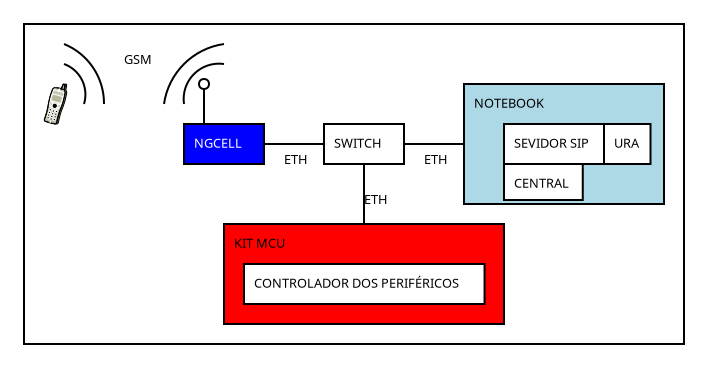<?xml version="1.0" encoding="UTF-8"?>
<dia:diagram xmlns:dia="http://www.lysator.liu.se/~alla/dia/">
  <dia:layer name="Segundo Plano" visible="true" active="true">
    <dia:object type="AADL - Data" version="0" id="O0">
      <dia:attribute name="obj_pos">
        <dia:point val="10,3"/>
      </dia:attribute>
      <dia:attribute name="obj_bb">
        <dia:rectangle val="8.85,1.85;44.15,20.15"/>
      </dia:attribute>
      <dia:attribute name="elem_corner">
        <dia:point val="10,3"/>
      </dia:attribute>
      <dia:attribute name="elem_width">
        <dia:real val="33"/>
      </dia:attribute>
      <dia:attribute name="elem_height">
        <dia:real val="16"/>
      </dia:attribute>
      <dia:attribute name="obj_pos">
        <dia:point val="10,3"/>
      </dia:attribute>
      <dia:attribute name="obj_bb">
        <dia:rectangle val="8.85,1.85;44.15,20.15"/>
      </dia:attribute>
      <dia:attribute name="meta">
        <dia:composite type="dict"/>
      </dia:attribute>
      <dia:attribute name="elem_corner">
        <dia:point val="10,3"/>
      </dia:attribute>
      <dia:attribute name="elem_width">
        <dia:real val="33"/>
      </dia:attribute>
      <dia:attribute name="elem_height">
        <dia:real val="16"/>
      </dia:attribute>
      <dia:attribute name="declaration">
        <dia:string>##</dia:string>
      </dia:attribute>
      <dia:attribute name="line_colour">
        <dia:color val="#000000"/>
      </dia:attribute>
      <dia:attribute name="fill_colour">
        <dia:color val="#ffffff"/>
      </dia:attribute>
      <dia:attribute name="name">
        <dia:composite type="text">
          <dia:attribute name="string">
            <dia:string>##</dia:string>
          </dia:attribute>
          <dia:attribute name="font">
            <dia:font family="sans" style="0" name="Helvetica"/>
          </dia:attribute>
          <dia:attribute name="height">
            <dia:real val="0.8"/>
          </dia:attribute>
          <dia:attribute name="pos">
            <dia:point val="10.5,4.095"/>
          </dia:attribute>
          <dia:attribute name="color">
            <dia:color val="#000000"/>
          </dia:attribute>
          <dia:attribute name="alignment">
            <dia:enum val="0"/>
          </dia:attribute>
        </dia:composite>
      </dia:attribute>
      <dia:attribute name="aadlbox_ports"/>
      <dia:attribute name="aadlbox_connections"/>
    </dia:object>
    <dia:object type="Cisco - Cellular phone" version="1" id="O1">
      <dia:attribute name="obj_pos">
        <dia:point val="11,6"/>
      </dia:attribute>
      <dia:attribute name="obj_bb">
        <dia:rectangle val="10.771,5.352;12.758,8.008"/>
      </dia:attribute>
      <dia:attribute name="meta">
        <dia:composite type="dict"/>
      </dia:attribute>
      <dia:attribute name="elem_corner">
        <dia:point val="11,6"/>
      </dia:attribute>
      <dia:attribute name="elem_width">
        <dia:real val="1.153"/>
      </dia:attribute>
      <dia:attribute name="elem_height">
        <dia:real val="2"/>
      </dia:attribute>
      <dia:attribute name="line_width">
        <dia:real val="0.1"/>
      </dia:attribute>
      <dia:attribute name="line_colour">
        <dia:color val="#000000"/>
      </dia:attribute>
      <dia:attribute name="fill_colour">
        <dia:color val="#ffffff"/>
      </dia:attribute>
      <dia:attribute name="show_background">
        <dia:boolean val="true"/>
      </dia:attribute>
      <dia:attribute name="line_style">
        <dia:enum val="0"/>
        <dia:real val="1"/>
      </dia:attribute>
      <dia:attribute name="flip_horizontal">
        <dia:boolean val="false"/>
      </dia:attribute>
      <dia:attribute name="flip_vertical">
        <dia:boolean val="false"/>
      </dia:attribute>
      <dia:attribute name="subscale">
        <dia:real val="1"/>
      </dia:attribute>
    </dia:object>
    <dia:object type="Standard - Arc" version="0" id="O2">
      <dia:attribute name="obj_pos">
        <dia:point val="13,7"/>
      </dia:attribute>
      <dia:attribute name="obj_bb">
        <dia:rectangle val="11.933,4.933;13.121,7.067"/>
      </dia:attribute>
      <dia:attribute name="conn_endpoints">
        <dia:point val="13,7"/>
        <dia:point val="12,5"/>
      </dia:attribute>
      <dia:attribute name="curve_distance">
        <dia:real val="0.447"/>
      </dia:attribute>
    </dia:object>
    <dia:object type="Standard - Arc" version="0" id="O3">
      <dia:attribute name="obj_pos">
        <dia:point val="12,4"/>
      </dia:attribute>
      <dia:attribute name="obj_bb">
        <dia:rectangle val="11.931,3.931;14.069,7.069"/>
      </dia:attribute>
      <dia:attribute name="conn_endpoints">
        <dia:point val="12,4"/>
        <dia:point val="14,7"/>
      </dia:attribute>
      <dia:attribute name="curve_distance">
        <dia:real val="-0.555"/>
      </dia:attribute>
    </dia:object>
    <dia:object type="Standard - Arc" version="0" id="O4">
      <dia:attribute name="obj_pos">
        <dia:point val="17,7"/>
      </dia:attribute>
      <dia:attribute name="obj_bb">
        <dia:rectangle val="16.929,3.929;20.071,7.071"/>
      </dia:attribute>
      <dia:attribute name="conn_endpoints">
        <dia:point val="17,7"/>
        <dia:point val="20,4"/>
      </dia:attribute>
      <dia:attribute name="curve_distance">
        <dia:real val="-0.707"/>
      </dia:attribute>
    </dia:object>
    <dia:object type="Standard - Arc" version="0" id="O5">
      <dia:attribute name="obj_pos">
        <dia:point val="18,7"/>
      </dia:attribute>
      <dia:attribute name="obj_bb">
        <dia:rectangle val="17.929,4.929;20.071,7.071"/>
      </dia:attribute>
      <dia:attribute name="conn_endpoints">
        <dia:point val="18,7"/>
        <dia:point val="20,5"/>
      </dia:attribute>
      <dia:attribute name="curve_distance">
        <dia:real val="-0.707"/>
      </dia:attribute>
    </dia:object>
    <dia:object type="AADL - Data" version="0" id="O6">
      <dia:attribute name="obj_pos">
        <dia:point val="18,8"/>
      </dia:attribute>
      <dia:attribute name="obj_bb">
        <dia:rectangle val="16.85,6.85;23.15,11.15"/>
      </dia:attribute>
      <dia:attribute name="elem_corner">
        <dia:point val="18,8"/>
      </dia:attribute>
      <dia:attribute name="elem_width">
        <dia:real val="4"/>
      </dia:attribute>
      <dia:attribute name="elem_height">
        <dia:real val="2"/>
      </dia:attribute>
      <dia:attribute name="obj_pos">
        <dia:point val="18,8"/>
      </dia:attribute>
      <dia:attribute name="obj_bb">
        <dia:rectangle val="16.85,6.85;23.15,11.15"/>
      </dia:attribute>
      <dia:attribute name="meta">
        <dia:composite type="dict"/>
      </dia:attribute>
      <dia:attribute name="elem_corner">
        <dia:point val="18,8"/>
      </dia:attribute>
      <dia:attribute name="elem_width">
        <dia:real val="4"/>
      </dia:attribute>
      <dia:attribute name="elem_height">
        <dia:real val="2"/>
      </dia:attribute>
      <dia:attribute name="declaration">
        <dia:string>##</dia:string>
      </dia:attribute>
      <dia:attribute name="line_colour">
        <dia:color val="#000000"/>
      </dia:attribute>
      <dia:attribute name="fill_colour">
        <dia:color val="#0000ff"/>
      </dia:attribute>
      <dia:attribute name="name">
        <dia:composite type="text">
          <dia:attribute name="string">
            <dia:string>#NGCELL#</dia:string>
          </dia:attribute>
          <dia:attribute name="font">
            <dia:font family="sans" style="0" name="Helvetica"/>
          </dia:attribute>
          <dia:attribute name="height">
            <dia:real val="0.8"/>
          </dia:attribute>
          <dia:attribute name="pos">
            <dia:point val="18.5,9.095"/>
          </dia:attribute>
          <dia:attribute name="color">
            <dia:color val="#ffffff"/>
          </dia:attribute>
          <dia:attribute name="alignment">
            <dia:enum val="0"/>
          </dia:attribute>
        </dia:composite>
      </dia:attribute>
      <dia:attribute name="aadlbox_ports"/>
      <dia:attribute name="aadlbox_connections"/>
    </dia:object>
    <dia:object type="Standard - Line" version="0" id="O7">
      <dia:attribute name="obj_pos">
        <dia:point val="19,8"/>
      </dia:attribute>
      <dia:attribute name="obj_bb">
        <dia:rectangle val="18.95,5.95;19.05,8.05"/>
      </dia:attribute>
      <dia:attribute name="conn_endpoints">
        <dia:point val="19,8"/>
        <dia:point val="19,6"/>
      </dia:attribute>
      <dia:attribute name="numcp">
        <dia:int val="1"/>
      </dia:attribute>
    </dia:object>
    <dia:object type="Standard - Ellipse" version="0" id="O8">
      <dia:attribute name="obj_pos">
        <dia:point val="18.75,5.75"/>
      </dia:attribute>
      <dia:attribute name="obj_bb">
        <dia:rectangle val="18.7,5.7;19.3,6.3"/>
      </dia:attribute>
      <dia:attribute name="elem_corner">
        <dia:point val="18.75,5.75"/>
      </dia:attribute>
      <dia:attribute name="elem_width">
        <dia:real val="0.5"/>
      </dia:attribute>
      <dia:attribute name="elem_height">
        <dia:real val="0.5"/>
      </dia:attribute>
    </dia:object>
    <dia:object type="AADL - Data" version="0" id="O9">
      <dia:attribute name="obj_pos">
        <dia:point val="25,8"/>
      </dia:attribute>
      <dia:attribute name="obj_bb">
        <dia:rectangle val="23.85,6.85;30.15,11.15"/>
      </dia:attribute>
      <dia:attribute name="elem_corner">
        <dia:point val="25,8"/>
      </dia:attribute>
      <dia:attribute name="elem_width">
        <dia:real val="4"/>
      </dia:attribute>
      <dia:attribute name="elem_height">
        <dia:real val="2"/>
      </dia:attribute>
      <dia:attribute name="obj_pos">
        <dia:point val="25,8"/>
      </dia:attribute>
      <dia:attribute name="obj_bb">
        <dia:rectangle val="23.85,6.85;30.15,11.15"/>
      </dia:attribute>
      <dia:attribute name="meta">
        <dia:composite type="dict"/>
      </dia:attribute>
      <dia:attribute name="elem_corner">
        <dia:point val="25,8"/>
      </dia:attribute>
      <dia:attribute name="elem_width">
        <dia:real val="4"/>
      </dia:attribute>
      <dia:attribute name="elem_height">
        <dia:real val="2"/>
      </dia:attribute>
      <dia:attribute name="declaration">
        <dia:string>##</dia:string>
      </dia:attribute>
      <dia:attribute name="line_colour">
        <dia:color val="#000000"/>
      </dia:attribute>
      <dia:attribute name="fill_colour">
        <dia:color val="#ffffff"/>
      </dia:attribute>
      <dia:attribute name="name">
        <dia:composite type="text">
          <dia:attribute name="string">
            <dia:string>#SWITCH#</dia:string>
          </dia:attribute>
          <dia:attribute name="font">
            <dia:font family="sans" style="0" name="Helvetica"/>
          </dia:attribute>
          <dia:attribute name="height">
            <dia:real val="0.8"/>
          </dia:attribute>
          <dia:attribute name="pos">
            <dia:point val="25.5,9.095"/>
          </dia:attribute>
          <dia:attribute name="color">
            <dia:color val="#000000"/>
          </dia:attribute>
          <dia:attribute name="alignment">
            <dia:enum val="0"/>
          </dia:attribute>
        </dia:composite>
      </dia:attribute>
      <dia:attribute name="aadlbox_ports"/>
      <dia:attribute name="aadlbox_connections"/>
    </dia:object>
    <dia:object type="Standard - Line" version="0" id="O10">
      <dia:attribute name="obj_pos">
        <dia:point val="22,9"/>
      </dia:attribute>
      <dia:attribute name="obj_bb">
        <dia:rectangle val="21.95,8.95;25.05,9.05"/>
      </dia:attribute>
      <dia:attribute name="conn_endpoints">
        <dia:point val="22,9"/>
        <dia:point val="25,9"/>
      </dia:attribute>
      <dia:attribute name="numcp">
        <dia:int val="1"/>
      </dia:attribute>
    </dia:object>
    <dia:object type="AADL - Data" version="0" id="O11">
      <dia:attribute name="obj_pos">
        <dia:point val="20,13"/>
      </dia:attribute>
      <dia:attribute name="obj_bb">
        <dia:rectangle val="18.85,11.85;35.15,19.15"/>
      </dia:attribute>
      <dia:attribute name="elem_corner">
        <dia:point val="20,13"/>
      </dia:attribute>
      <dia:attribute name="elem_width">
        <dia:real val="14"/>
      </dia:attribute>
      <dia:attribute name="elem_height">
        <dia:real val="5"/>
      </dia:attribute>
      <dia:attribute name="obj_pos">
        <dia:point val="20,13"/>
      </dia:attribute>
      <dia:attribute name="obj_bb">
        <dia:rectangle val="18.85,11.85;35.15,19.15"/>
      </dia:attribute>
      <dia:attribute name="meta">
        <dia:composite type="dict"/>
      </dia:attribute>
      <dia:attribute name="elem_corner">
        <dia:point val="20,13"/>
      </dia:attribute>
      <dia:attribute name="elem_width">
        <dia:real val="14"/>
      </dia:attribute>
      <dia:attribute name="elem_height">
        <dia:real val="5"/>
      </dia:attribute>
      <dia:attribute name="declaration">
        <dia:string>##</dia:string>
      </dia:attribute>
      <dia:attribute name="line_colour">
        <dia:color val="#000000"/>
      </dia:attribute>
      <dia:attribute name="fill_colour">
        <dia:color val="#ff0000"/>
      </dia:attribute>
      <dia:attribute name="name">
        <dia:composite type="text">
          <dia:attribute name="string">
            <dia:string>#KIT MCU#</dia:string>
          </dia:attribute>
          <dia:attribute name="font">
            <dia:font family="sans" style="0" name="Helvetica"/>
          </dia:attribute>
          <dia:attribute name="height">
            <dia:real val="0.8"/>
          </dia:attribute>
          <dia:attribute name="pos">
            <dia:point val="20.5,14.095"/>
          </dia:attribute>
          <dia:attribute name="color">
            <dia:color val="#000000"/>
          </dia:attribute>
          <dia:attribute name="alignment">
            <dia:enum val="0"/>
          </dia:attribute>
        </dia:composite>
      </dia:attribute>
      <dia:attribute name="aadlbox_ports"/>
      <dia:attribute name="aadlbox_connections"/>
    </dia:object>
    <dia:object type="Standard - Line" version="0" id="O12">
      <dia:attribute name="obj_pos">
        <dia:point val="27,10"/>
      </dia:attribute>
      <dia:attribute name="obj_bb">
        <dia:rectangle val="26.95,9.95;27.05,13.05"/>
      </dia:attribute>
      <dia:attribute name="conn_endpoints">
        <dia:point val="27,10"/>
        <dia:point val="27,13"/>
      </dia:attribute>
      <dia:attribute name="numcp">
        <dia:int val="1"/>
      </dia:attribute>
    </dia:object>
    <dia:object type="AADL - Data" version="0" id="O13">
      <dia:attribute name="obj_pos">
        <dia:point val="32,6"/>
      </dia:attribute>
      <dia:attribute name="obj_bb">
        <dia:rectangle val="30.85,4.85;43.15,13.15"/>
      </dia:attribute>
      <dia:attribute name="elem_corner">
        <dia:point val="32,6"/>
      </dia:attribute>
      <dia:attribute name="elem_width">
        <dia:real val="10"/>
      </dia:attribute>
      <dia:attribute name="elem_height">
        <dia:real val="6"/>
      </dia:attribute>
      <dia:attribute name="obj_pos">
        <dia:point val="32,6"/>
      </dia:attribute>
      <dia:attribute name="obj_bb">
        <dia:rectangle val="30.85,4.85;43.15,13.15"/>
      </dia:attribute>
      <dia:attribute name="meta">
        <dia:composite type="dict"/>
      </dia:attribute>
      <dia:attribute name="elem_corner">
        <dia:point val="32,6"/>
      </dia:attribute>
      <dia:attribute name="elem_width">
        <dia:real val="10"/>
      </dia:attribute>
      <dia:attribute name="elem_height">
        <dia:real val="6"/>
      </dia:attribute>
      <dia:attribute name="declaration">
        <dia:string>##</dia:string>
      </dia:attribute>
      <dia:attribute name="line_colour">
        <dia:color val="#000000"/>
      </dia:attribute>
      <dia:attribute name="fill_colour">
        <dia:color val="#add8e6"/>
      </dia:attribute>
      <dia:attribute name="name">
        <dia:composite type="text">
          <dia:attribute name="string">
            <dia:string>#NOTEBOOK#</dia:string>
          </dia:attribute>
          <dia:attribute name="font">
            <dia:font family="sans" style="0" name="Helvetica"/>
          </dia:attribute>
          <dia:attribute name="height">
            <dia:real val="0.8"/>
          </dia:attribute>
          <dia:attribute name="pos">
            <dia:point val="32.5,7.095"/>
          </dia:attribute>
          <dia:attribute name="color">
            <dia:color val="#000000"/>
          </dia:attribute>
          <dia:attribute name="alignment">
            <dia:enum val="0"/>
          </dia:attribute>
        </dia:composite>
      </dia:attribute>
      <dia:attribute name="aadlbox_ports"/>
      <dia:attribute name="aadlbox_connections"/>
    </dia:object>
    <dia:object type="AADL - Data" version="0" id="O14">
      <dia:attribute name="obj_pos">
        <dia:point val="34,8"/>
      </dia:attribute>
      <dia:attribute name="obj_bb">
        <dia:rectangle val="32.85,6.85;40.218,11.15"/>
      </dia:attribute>
      <dia:attribute name="elem_corner">
        <dia:point val="34,8"/>
      </dia:attribute>
      <dia:attribute name="elem_width">
        <dia:real val="5.067"/>
      </dia:attribute>
      <dia:attribute name="elem_height">
        <dia:real val="2"/>
      </dia:attribute>
      <dia:attribute name="obj_pos">
        <dia:point val="34,8"/>
      </dia:attribute>
      <dia:attribute name="obj_bb">
        <dia:rectangle val="32.85,6.85;40.218,11.15"/>
      </dia:attribute>
      <dia:attribute name="meta">
        <dia:composite type="dict"/>
      </dia:attribute>
      <dia:attribute name="elem_corner">
        <dia:point val="34,8"/>
      </dia:attribute>
      <dia:attribute name="elem_width">
        <dia:real val="5.067"/>
      </dia:attribute>
      <dia:attribute name="elem_height">
        <dia:real val="2"/>
      </dia:attribute>
      <dia:attribute name="declaration">
        <dia:string>##</dia:string>
      </dia:attribute>
      <dia:attribute name="line_colour">
        <dia:color val="#000000"/>
      </dia:attribute>
      <dia:attribute name="fill_colour">
        <dia:color val="#ffffff"/>
      </dia:attribute>
      <dia:attribute name="name">
        <dia:composite type="text">
          <dia:attribute name="string">
            <dia:string>#SEVIDOR SIP#</dia:string>
          </dia:attribute>
          <dia:attribute name="font">
            <dia:font family="sans" style="0" name="Helvetica"/>
          </dia:attribute>
          <dia:attribute name="height">
            <dia:real val="0.8"/>
          </dia:attribute>
          <dia:attribute name="pos">
            <dia:point val="34.5,9.095"/>
          </dia:attribute>
          <dia:attribute name="color">
            <dia:color val="#000000"/>
          </dia:attribute>
          <dia:attribute name="alignment">
            <dia:enum val="0"/>
          </dia:attribute>
        </dia:composite>
      </dia:attribute>
      <dia:attribute name="aadlbox_ports"/>
      <dia:attribute name="aadlbox_connections"/>
    </dia:object>
    <dia:object type="AADL - Data" version="0" id="O15">
      <dia:attribute name="obj_pos">
        <dia:point val="39,8"/>
      </dia:attribute>
      <dia:attribute name="obj_bb">
        <dia:rectangle val="37.85,6.85;42.475,11.15"/>
      </dia:attribute>
      <dia:attribute name="elem_corner">
        <dia:point val="39,8"/>
      </dia:attribute>
      <dia:attribute name="elem_width">
        <dia:real val="2.325"/>
      </dia:attribute>
      <dia:attribute name="elem_height">
        <dia:real val="2"/>
      </dia:attribute>
      <dia:attribute name="obj_pos">
        <dia:point val="39,8"/>
      </dia:attribute>
      <dia:attribute name="obj_bb">
        <dia:rectangle val="37.85,6.85;42.475,11.15"/>
      </dia:attribute>
      <dia:attribute name="meta">
        <dia:composite type="dict"/>
      </dia:attribute>
      <dia:attribute name="elem_corner">
        <dia:point val="39,8"/>
      </dia:attribute>
      <dia:attribute name="elem_width">
        <dia:real val="2.325"/>
      </dia:attribute>
      <dia:attribute name="elem_height">
        <dia:real val="2"/>
      </dia:attribute>
      <dia:attribute name="declaration">
        <dia:string>##</dia:string>
      </dia:attribute>
      <dia:attribute name="line_colour">
        <dia:color val="#000000"/>
      </dia:attribute>
      <dia:attribute name="fill_colour">
        <dia:color val="#ffffff"/>
      </dia:attribute>
      <dia:attribute name="name">
        <dia:composite type="text">
          <dia:attribute name="string">
            <dia:string>#URA#</dia:string>
          </dia:attribute>
          <dia:attribute name="font">
            <dia:font family="sans" style="0" name="Helvetica"/>
          </dia:attribute>
          <dia:attribute name="height">
            <dia:real val="0.8"/>
          </dia:attribute>
          <dia:attribute name="pos">
            <dia:point val="39.5,9.095"/>
          </dia:attribute>
          <dia:attribute name="color">
            <dia:color val="#000000"/>
          </dia:attribute>
          <dia:attribute name="alignment">
            <dia:enum val="0"/>
          </dia:attribute>
        </dia:composite>
      </dia:attribute>
      <dia:attribute name="aadlbox_ports"/>
      <dia:attribute name="aadlbox_connections"/>
    </dia:object>
    <dia:object type="AADL - Data" version="0" id="O16">
      <dia:attribute name="obj_pos">
        <dia:point val="34,10"/>
      </dia:attribute>
      <dia:attribute name="obj_bb">
        <dia:rectangle val="32.85,8.85;39.087,12.95"/>
      </dia:attribute>
      <dia:attribute name="elem_corner">
        <dia:point val="34,10"/>
      </dia:attribute>
      <dia:attribute name="elem_width">
        <dia:real val="3.938"/>
      </dia:attribute>
      <dia:attribute name="elem_height">
        <dia:real val="1.8"/>
      </dia:attribute>
      <dia:attribute name="obj_pos">
        <dia:point val="34,10"/>
      </dia:attribute>
      <dia:attribute name="obj_bb">
        <dia:rectangle val="32.85,8.85;39.087,12.95"/>
      </dia:attribute>
      <dia:attribute name="meta">
        <dia:composite type="dict"/>
      </dia:attribute>
      <dia:attribute name="elem_corner">
        <dia:point val="34,10"/>
      </dia:attribute>
      <dia:attribute name="elem_width">
        <dia:real val="3.938"/>
      </dia:attribute>
      <dia:attribute name="elem_height">
        <dia:real val="1.8"/>
      </dia:attribute>
      <dia:attribute name="declaration">
        <dia:string>##</dia:string>
      </dia:attribute>
      <dia:attribute name="line_colour">
        <dia:color val="#000000"/>
      </dia:attribute>
      <dia:attribute name="fill_colour">
        <dia:color val="#ffffff"/>
      </dia:attribute>
      <dia:attribute name="name">
        <dia:composite type="text">
          <dia:attribute name="string">
            <dia:string>#CENTRAL#</dia:string>
          </dia:attribute>
          <dia:attribute name="font">
            <dia:font family="sans" style="0" name="Helvetica"/>
          </dia:attribute>
          <dia:attribute name="height">
            <dia:real val="0.8"/>
          </dia:attribute>
          <dia:attribute name="pos">
            <dia:point val="34.5,11.095"/>
          </dia:attribute>
          <dia:attribute name="color">
            <dia:color val="#000000"/>
          </dia:attribute>
          <dia:attribute name="alignment">
            <dia:enum val="0"/>
          </dia:attribute>
        </dia:composite>
      </dia:attribute>
      <dia:attribute name="aadlbox_ports"/>
      <dia:attribute name="aadlbox_connections"/>
    </dia:object>
    <dia:object type="Standard - Line" version="0" id="O17">
      <dia:attribute name="obj_pos">
        <dia:point val="29,9"/>
      </dia:attribute>
      <dia:attribute name="obj_bb">
        <dia:rectangle val="28.95,8.95;32.05,9.05"/>
      </dia:attribute>
      <dia:attribute name="conn_endpoints">
        <dia:point val="29,9"/>
        <dia:point val="32,9"/>
      </dia:attribute>
      <dia:attribute name="numcp">
        <dia:int val="1"/>
      </dia:attribute>
    </dia:object>
    <dia:object type="AADL - Data" version="0" id="O18">
      <dia:attribute name="obj_pos">
        <dia:point val="21,15"/>
      </dia:attribute>
      <dia:attribute name="obj_bb">
        <dia:rectangle val="19.85,13.85;34.178,18.15"/>
      </dia:attribute>
      <dia:attribute name="elem_corner">
        <dia:point val="21,15"/>
      </dia:attribute>
      <dia:attribute name="elem_width">
        <dia:real val="12.027"/>
      </dia:attribute>
      <dia:attribute name="elem_height">
        <dia:real val="2"/>
      </dia:attribute>
      <dia:attribute name="obj_pos">
        <dia:point val="21,15"/>
      </dia:attribute>
      <dia:attribute name="obj_bb">
        <dia:rectangle val="19.85,13.85;34.178,18.15"/>
      </dia:attribute>
      <dia:attribute name="meta">
        <dia:composite type="dict"/>
      </dia:attribute>
      <dia:attribute name="elem_corner">
        <dia:point val="21,15"/>
      </dia:attribute>
      <dia:attribute name="elem_width">
        <dia:real val="12.027"/>
      </dia:attribute>
      <dia:attribute name="elem_height">
        <dia:real val="2"/>
      </dia:attribute>
      <dia:attribute name="declaration">
        <dia:string>##</dia:string>
      </dia:attribute>
      <dia:attribute name="line_colour">
        <dia:color val="#000000"/>
      </dia:attribute>
      <dia:attribute name="fill_colour">
        <dia:color val="#ffffff"/>
      </dia:attribute>
      <dia:attribute name="name">
        <dia:composite type="text">
          <dia:attribute name="string">
            <dia:string>#CONTROLADOR DOS PERIFÉRICOS#</dia:string>
          </dia:attribute>
          <dia:attribute name="font">
            <dia:font family="sans" style="0" name="Helvetica"/>
          </dia:attribute>
          <dia:attribute name="height">
            <dia:real val="0.8"/>
          </dia:attribute>
          <dia:attribute name="pos">
            <dia:point val="21.5,16.095"/>
          </dia:attribute>
          <dia:attribute name="color">
            <dia:color val="#000000"/>
          </dia:attribute>
          <dia:attribute name="alignment">
            <dia:enum val="0"/>
          </dia:attribute>
        </dia:composite>
      </dia:attribute>
      <dia:attribute name="aadlbox_ports"/>
      <dia:attribute name="aadlbox_connections"/>
    </dia:object>
    <dia:object type="Standard - Text" version="1" id="O19">
      <dia:attribute name="obj_pos">
        <dia:point val="23,10"/>
      </dia:attribute>
      <dia:attribute name="obj_bb">
        <dia:rectangle val="23,9.405;24.277,10.152"/>
      </dia:attribute>
      <dia:attribute name="text">
        <dia:composite type="text">
          <dia:attribute name="string">
            <dia:string>#ETH#</dia:string>
          </dia:attribute>
          <dia:attribute name="font">
            <dia:font family="sans" style="0" name="Helvetica"/>
          </dia:attribute>
          <dia:attribute name="height">
            <dia:real val="0.8"/>
          </dia:attribute>
          <dia:attribute name="pos">
            <dia:point val="23,10"/>
          </dia:attribute>
          <dia:attribute name="color">
            <dia:color val="#000000"/>
          </dia:attribute>
          <dia:attribute name="alignment">
            <dia:enum val="0"/>
          </dia:attribute>
        </dia:composite>
      </dia:attribute>
      <dia:attribute name="valign">
        <dia:enum val="3"/>
      </dia:attribute>
      <dia:childnode parent="O0"/>
    </dia:object>
    <dia:object type="Standard - Text" version="1" id="O20">
      <dia:attribute name="obj_pos">
        <dia:point val="30,10"/>
      </dia:attribute>
      <dia:attribute name="obj_bb">
        <dia:rectangle val="30,9.405;31.277,10.152"/>
      </dia:attribute>
      <dia:attribute name="text">
        <dia:composite type="text">
          <dia:attribute name="string">
            <dia:string>#ETH#</dia:string>
          </dia:attribute>
          <dia:attribute name="font">
            <dia:font family="sans" style="0" name="Helvetica"/>
          </dia:attribute>
          <dia:attribute name="height">
            <dia:real val="0.8"/>
          </dia:attribute>
          <dia:attribute name="pos">
            <dia:point val="30,10"/>
          </dia:attribute>
          <dia:attribute name="color">
            <dia:color val="#000000"/>
          </dia:attribute>
          <dia:attribute name="alignment">
            <dia:enum val="0"/>
          </dia:attribute>
        </dia:composite>
      </dia:attribute>
      <dia:attribute name="valign">
        <dia:enum val="3"/>
      </dia:attribute>
    </dia:object>
    <dia:object type="Standard - Text" version="1" id="O21">
      <dia:attribute name="obj_pos">
        <dia:point val="27,12"/>
      </dia:attribute>
      <dia:attribute name="obj_bb">
        <dia:rectangle val="26.981,11.386;28.277,12.19"/>
      </dia:attribute>
      <dia:attribute name="text">
        <dia:composite type="text">
          <dia:attribute name="string">
            <dia:string>#ETH#</dia:string>
          </dia:attribute>
          <dia:attribute name="font">
            <dia:font family="sans" style="0" name="Helvetica"/>
          </dia:attribute>
          <dia:attribute name="height">
            <dia:real val="0.8"/>
          </dia:attribute>
          <dia:attribute name="pos">
            <dia:point val="27,12"/>
          </dia:attribute>
          <dia:attribute name="color">
            <dia:color val="#000000"/>
          </dia:attribute>
          <dia:attribute name="alignment">
            <dia:enum val="0"/>
          </dia:attribute>
        </dia:composite>
      </dia:attribute>
      <dia:attribute name="valign">
        <dia:enum val="3"/>
      </dia:attribute>
    </dia:object>
    <dia:object type="Standard - Text" version="1" id="O22">
      <dia:attribute name="obj_pos">
        <dia:point val="15,5"/>
      </dia:attribute>
      <dia:attribute name="obj_bb">
        <dia:rectangle val="15,4.405;16.455,5.152"/>
      </dia:attribute>
      <dia:attribute name="text">
        <dia:composite type="text">
          <dia:attribute name="string">
            <dia:string>#GSM#</dia:string>
          </dia:attribute>
          <dia:attribute name="font">
            <dia:font family="sans" style="0" name="Helvetica"/>
          </dia:attribute>
          <dia:attribute name="height">
            <dia:real val="0.8"/>
          </dia:attribute>
          <dia:attribute name="pos">
            <dia:point val="15,5"/>
          </dia:attribute>
          <dia:attribute name="color">
            <dia:color val="#000000"/>
          </dia:attribute>
          <dia:attribute name="alignment">
            <dia:enum val="0"/>
          </dia:attribute>
        </dia:composite>
      </dia:attribute>
      <dia:attribute name="valign">
        <dia:enum val="3"/>
      </dia:attribute>
    </dia:object>
  </dia:layer>
</dia:diagram>
